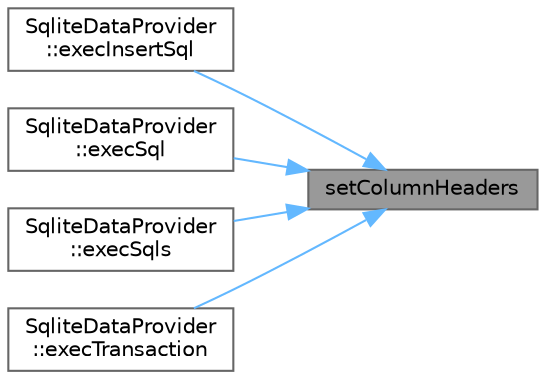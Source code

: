 digraph "setColumnHeaders"
{
 // LATEX_PDF_SIZE
  bgcolor="transparent";
  edge [fontname=Helvetica,fontsize=10,labelfontname=Helvetica,labelfontsize=10];
  node [fontname=Helvetica,fontsize=10,shape=box,height=0.2,width=0.4];
  rankdir="RL";
  Node1 [id="Node000001",label="setColumnHeaders",height=0.2,width=0.4,color="gray40", fillcolor="grey60", style="filled", fontcolor="black",tooltip="设置列头"];
  Node1 -> Node2 [id="edge1_Node000001_Node000002",dir="back",color="steelblue1",style="solid",tooltip=" "];
  Node2 [id="Node000002",label="SqliteDataProvider\l::execInsertSql",height=0.2,width=0.4,color="grey40", fillcolor="white", style="filled",URL="$class_sqlite_data_provider.html#a102af10cf2fd7c80c746e0375908cfeb",tooltip="SqliteDataProvider::execInsertSql 执行sql的insert语句"];
  Node1 -> Node3 [id="edge2_Node000001_Node000003",dir="back",color="steelblue1",style="solid",tooltip=" "];
  Node3 [id="Node000003",label="SqliteDataProvider\l::execSql",height=0.2,width=0.4,color="grey40", fillcolor="white", style="filled",URL="$class_sqlite_data_provider.html#a323ab4214f61bc5495305c1dba9b4206",tooltip="执行SQL语句"];
  Node1 -> Node4 [id="edge3_Node000001_Node000004",dir="back",color="steelblue1",style="solid",tooltip=" "];
  Node4 [id="Node000004",label="SqliteDataProvider\l::execSqls",height=0.2,width=0.4,color="grey40", fillcolor="white", style="filled",URL="$class_sqlite_data_provider.html#a516e61593f0a15f321f498a6cc7a507a",tooltip="SqliteDataProvider::execSqls 执行多条语句"];
  Node1 -> Node5 [id="edge4_Node000001_Node000005",dir="back",color="steelblue1",style="solid",tooltip=" "];
  Node5 [id="Node000005",label="SqliteDataProvider\l::execTransaction",height=0.2,width=0.4,color="grey40", fillcolor="white", style="filled",URL="$class_sqlite_data_provider.html#a2742764c099329da23a3d8c8d2794cc0",tooltip="execTransaction 执行事务"];
}
